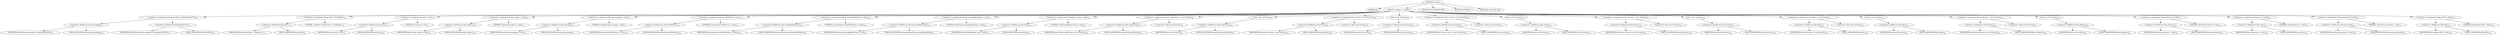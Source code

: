 digraph "&lt;init&gt;" {  
"1317" [label = <(METHOD,&lt;init&gt;)> ]
"1318" [label = <(PARAM,this)> ]
"1319" [label = <(BLOCK,&lt;empty&gt;,&lt;empty&gt;)> ]
"1320" [label = <(&lt;operator&gt;.assignment,String encoding = EmailTask.AUTO)<SUB>110</SUB>> ]
"1321" [label = <(&lt;operator&gt;.fieldAccess,this.encoding)<SUB>110</SUB>> ]
"1322" [label = <(IDENTIFIER,this,String encoding = EmailTask.AUTO)<SUB>110</SUB>> ]
"1323" [label = <(FIELD_IDENTIFIER,encoding,encoding)<SUB>110</SUB>> ]
"1324" [label = <(&lt;operator&gt;.fieldAccess,EmailTask.AUTO)<SUB>110</SUB>> ]
"1325" [label = <(IDENTIFIER,EmailTask,String encoding = EmailTask.AUTO)<SUB>110</SUB>> ]
"1326" [label = <(FIELD_IDENTIFIER,AUTO,AUTO)<SUB>110</SUB>> ]
"1327" [label = <(&lt;operator&gt;.assignment,String host = &quot;localhost&quot;)<SUB>112</SUB>> ]
"1328" [label = <(&lt;operator&gt;.fieldAccess,this.host)<SUB>112</SUB>> ]
"1329" [label = <(IDENTIFIER,this,String host = &quot;localhost&quot;)<SUB>112</SUB>> ]
"1330" [label = <(FIELD_IDENTIFIER,host,host)<SUB>112</SUB>> ]
"1331" [label = <(LITERAL,&quot;localhost&quot;,String host = &quot;localhost&quot;)<SUB>112</SUB>> ]
"1332" [label = <(&lt;operator&gt;.assignment,int port = 25)<SUB>113</SUB>> ]
"1333" [label = <(&lt;operator&gt;.fieldAccess,this.port)<SUB>113</SUB>> ]
"1334" [label = <(IDENTIFIER,this,int port = 25)<SUB>113</SUB>> ]
"1335" [label = <(FIELD_IDENTIFIER,port,port)<SUB>113</SUB>> ]
"1336" [label = <(LITERAL,25,int port = 25)<SUB>113</SUB>> ]
"1337" [label = <(&lt;operator&gt;.assignment,String subject = null)<SUB>115</SUB>> ]
"1338" [label = <(&lt;operator&gt;.fieldAccess,this.subject)<SUB>115</SUB>> ]
"1339" [label = <(IDENTIFIER,this,String subject = null)<SUB>115</SUB>> ]
"1340" [label = <(FIELD_IDENTIFIER,subject,subject)<SUB>115</SUB>> ]
"1341" [label = <(LITERAL,null,String subject = null)<SUB>115</SUB>> ]
"1342" [label = <(&lt;operator&gt;.assignment,Message message = null)<SUB>117</SUB>> ]
"1343" [label = <(&lt;operator&gt;.fieldAccess,this.message)<SUB>117</SUB>> ]
"1344" [label = <(IDENTIFIER,this,Message message = null)<SUB>117</SUB>> ]
"1345" [label = <(FIELD_IDENTIFIER,message,message)<SUB>117</SUB>> ]
"1346" [label = <(LITERAL,null,Message message = null)<SUB>117</SUB>> ]
"1347" [label = <(&lt;operator&gt;.assignment,boolean failOnError = true)<SUB>119</SUB>> ]
"1348" [label = <(&lt;operator&gt;.fieldAccess,this.failOnError)<SUB>119</SUB>> ]
"1349" [label = <(IDENTIFIER,this,boolean failOnError = true)<SUB>119</SUB>> ]
"1350" [label = <(FIELD_IDENTIFIER,failOnError,failOnError)<SUB>119</SUB>> ]
"1351" [label = <(LITERAL,true,boolean failOnError = true)<SUB>119</SUB>> ]
"1352" [label = <(&lt;operator&gt;.assignment,boolean includeFileNames = false)<SUB>120</SUB>> ]
"1353" [label = <(&lt;operator&gt;.fieldAccess,this.includeFileNames)<SUB>120</SUB>> ]
"1354" [label = <(IDENTIFIER,this,boolean includeFileNames = false)<SUB>120</SUB>> ]
"1355" [label = <(FIELD_IDENTIFIER,includeFileNames,includeFileNames)<SUB>120</SUB>> ]
"1356" [label = <(LITERAL,false,boolean includeFileNames = false)<SUB>120</SUB>> ]
"1357" [label = <(&lt;operator&gt;.assignment,String messageMimeType = null)<SUB>121</SUB>> ]
"1358" [label = <(&lt;operator&gt;.fieldAccess,this.messageMimeType)<SUB>121</SUB>> ]
"1359" [label = <(IDENTIFIER,this,String messageMimeType = null)<SUB>121</SUB>> ]
"1360" [label = <(FIELD_IDENTIFIER,messageMimeType,messageMimeType)<SUB>121</SUB>> ]
"1361" [label = <(LITERAL,null,String messageMimeType = null)<SUB>121</SUB>> ]
"1362" [label = <(&lt;operator&gt;.assignment,EmailAddress from = null)<SUB>124</SUB>> ]
"1363" [label = <(&lt;operator&gt;.fieldAccess,this.from)<SUB>124</SUB>> ]
"1364" [label = <(IDENTIFIER,this,EmailAddress from = null)<SUB>124</SUB>> ]
"1365" [label = <(FIELD_IDENTIFIER,from,from)<SUB>124</SUB>> ]
"1366" [label = <(LITERAL,null,EmailAddress from = null)<SUB>124</SUB>> ]
"1367" [label = <(&lt;operator&gt;.assignment,Vector replyToList = new Vector())<SUB>126</SUB>> ]
"1368" [label = <(&lt;operator&gt;.fieldAccess,this.replyToList)<SUB>126</SUB>> ]
"1369" [label = <(IDENTIFIER,this,Vector replyToList = new Vector())<SUB>126</SUB>> ]
"1370" [label = <(FIELD_IDENTIFIER,replyToList,replyToList)<SUB>126</SUB>> ]
"1371" [label = <(&lt;operator&gt;.alloc,new Vector())<SUB>126</SUB>> ]
"1372" [label = <(&lt;init&gt;,new Vector())<SUB>126</SUB>> ]
"1373" [label = <(&lt;operator&gt;.fieldAccess,this.replyToList)<SUB>126</SUB>> ]
"1374" [label = <(IDENTIFIER,this,new Vector())<SUB>126</SUB>> ]
"1375" [label = <(FIELD_IDENTIFIER,replyToList,replyToList)<SUB>126</SUB>> ]
"1376" [label = <(&lt;operator&gt;.assignment,Vector toList = new Vector())<SUB>128</SUB>> ]
"1377" [label = <(&lt;operator&gt;.fieldAccess,this.toList)<SUB>128</SUB>> ]
"1378" [label = <(IDENTIFIER,this,Vector toList = new Vector())<SUB>128</SUB>> ]
"1379" [label = <(FIELD_IDENTIFIER,toList,toList)<SUB>128</SUB>> ]
"1380" [label = <(&lt;operator&gt;.alloc,new Vector())<SUB>128</SUB>> ]
"1381" [label = <(&lt;init&gt;,new Vector())<SUB>128</SUB>> ]
"1382" [label = <(&lt;operator&gt;.fieldAccess,this.toList)<SUB>128</SUB>> ]
"1383" [label = <(IDENTIFIER,this,new Vector())<SUB>128</SUB>> ]
"1384" [label = <(FIELD_IDENTIFIER,toList,toList)<SUB>128</SUB>> ]
"1385" [label = <(&lt;operator&gt;.assignment,Vector ccList = new Vector())<SUB>130</SUB>> ]
"1386" [label = <(&lt;operator&gt;.fieldAccess,this.ccList)<SUB>130</SUB>> ]
"1387" [label = <(IDENTIFIER,this,Vector ccList = new Vector())<SUB>130</SUB>> ]
"1388" [label = <(FIELD_IDENTIFIER,ccList,ccList)<SUB>130</SUB>> ]
"1389" [label = <(&lt;operator&gt;.alloc,new Vector())<SUB>130</SUB>> ]
"1390" [label = <(&lt;init&gt;,new Vector())<SUB>130</SUB>> ]
"1391" [label = <(&lt;operator&gt;.fieldAccess,this.ccList)<SUB>130</SUB>> ]
"1392" [label = <(IDENTIFIER,this,new Vector())<SUB>130</SUB>> ]
"1393" [label = <(FIELD_IDENTIFIER,ccList,ccList)<SUB>130</SUB>> ]
"1394" [label = <(&lt;operator&gt;.assignment,Vector bccList = new Vector())<SUB>132</SUB>> ]
"1395" [label = <(&lt;operator&gt;.fieldAccess,this.bccList)<SUB>132</SUB>> ]
"1396" [label = <(IDENTIFIER,this,Vector bccList = new Vector())<SUB>132</SUB>> ]
"1397" [label = <(FIELD_IDENTIFIER,bccList,bccList)<SUB>132</SUB>> ]
"1398" [label = <(&lt;operator&gt;.alloc,new Vector())<SUB>132</SUB>> ]
"1399" [label = <(&lt;init&gt;,new Vector())<SUB>132</SUB>> ]
"1400" [label = <(&lt;operator&gt;.fieldAccess,this.bccList)<SUB>132</SUB>> ]
"1401" [label = <(IDENTIFIER,this,new Vector())<SUB>132</SUB>> ]
"1402" [label = <(FIELD_IDENTIFIER,bccList,bccList)<SUB>132</SUB>> ]
"1403" [label = <(&lt;operator&gt;.assignment,Vector files = new Vector())<SUB>135</SUB>> ]
"1404" [label = <(&lt;operator&gt;.fieldAccess,this.files)<SUB>135</SUB>> ]
"1405" [label = <(IDENTIFIER,this,Vector files = new Vector())<SUB>135</SUB>> ]
"1406" [label = <(FIELD_IDENTIFIER,files,files)<SUB>135</SUB>> ]
"1407" [label = <(&lt;operator&gt;.alloc,new Vector())<SUB>135</SUB>> ]
"1408" [label = <(&lt;init&gt;,new Vector())<SUB>135</SUB>> ]
"1409" [label = <(&lt;operator&gt;.fieldAccess,this.files)<SUB>135</SUB>> ]
"1410" [label = <(IDENTIFIER,this,new Vector())<SUB>135</SUB>> ]
"1411" [label = <(FIELD_IDENTIFIER,files,files)<SUB>135</SUB>> ]
"1412" [label = <(&lt;operator&gt;.assignment,Vector filesets = new Vector())<SUB>136</SUB>> ]
"1413" [label = <(&lt;operator&gt;.fieldAccess,this.filesets)<SUB>136</SUB>> ]
"1414" [label = <(IDENTIFIER,this,Vector filesets = new Vector())<SUB>136</SUB>> ]
"1415" [label = <(FIELD_IDENTIFIER,filesets,filesets)<SUB>136</SUB>> ]
"1416" [label = <(&lt;operator&gt;.alloc,new Vector())<SUB>136</SUB>> ]
"1417" [label = <(&lt;init&gt;,new Vector())<SUB>136</SUB>> ]
"1418" [label = <(&lt;operator&gt;.fieldAccess,this.filesets)<SUB>136</SUB>> ]
"1419" [label = <(IDENTIFIER,this,new Vector())<SUB>136</SUB>> ]
"1420" [label = <(FIELD_IDENTIFIER,filesets,filesets)<SUB>136</SUB>> ]
"1421" [label = <(&lt;operator&gt;.assignment,String charset = null)<SUB>138</SUB>> ]
"1422" [label = <(&lt;operator&gt;.fieldAccess,this.charset)<SUB>138</SUB>> ]
"1423" [label = <(IDENTIFIER,this,String charset = null)<SUB>138</SUB>> ]
"1424" [label = <(FIELD_IDENTIFIER,charset,charset)<SUB>138</SUB>> ]
"1425" [label = <(LITERAL,null,String charset = null)<SUB>138</SUB>> ]
"1426" [label = <(&lt;operator&gt;.assignment,String user = null)<SUB>140</SUB>> ]
"1427" [label = <(&lt;operator&gt;.fieldAccess,this.user)<SUB>140</SUB>> ]
"1428" [label = <(IDENTIFIER,this,String user = null)<SUB>140</SUB>> ]
"1429" [label = <(FIELD_IDENTIFIER,user,user)<SUB>140</SUB>> ]
"1430" [label = <(LITERAL,null,String user = null)<SUB>140</SUB>> ]
"1431" [label = <(&lt;operator&gt;.assignment,String password = null)<SUB>142</SUB>> ]
"1432" [label = <(&lt;operator&gt;.fieldAccess,this.password)<SUB>142</SUB>> ]
"1433" [label = <(IDENTIFIER,this,String password = null)<SUB>142</SUB>> ]
"1434" [label = <(FIELD_IDENTIFIER,password,password)<SUB>142</SUB>> ]
"1435" [label = <(LITERAL,null,String password = null)<SUB>142</SUB>> ]
"1436" [label = <(&lt;operator&gt;.assignment,boolean SSL = false)<SUB>144</SUB>> ]
"1437" [label = <(&lt;operator&gt;.fieldAccess,this.SSL)<SUB>144</SUB>> ]
"1438" [label = <(IDENTIFIER,this,boolean SSL = false)<SUB>144</SUB>> ]
"1439" [label = <(FIELD_IDENTIFIER,SSL,SSL)<SUB>144</SUB>> ]
"1440" [label = <(LITERAL,false,boolean SSL = false)<SUB>144</SUB>> ]
"1441" [label = <(MODIFIER,CONSTRUCTOR)> ]
"1442" [label = <(MODIFIER,PUBLIC)> ]
"1443" [label = <(METHOD_RETURN,void)> ]
  "1317" -> "1318" 
  "1317" -> "1319" 
  "1317" -> "1441" 
  "1317" -> "1442" 
  "1317" -> "1443" 
  "1319" -> "1320" 
  "1319" -> "1327" 
  "1319" -> "1332" 
  "1319" -> "1337" 
  "1319" -> "1342" 
  "1319" -> "1347" 
  "1319" -> "1352" 
  "1319" -> "1357" 
  "1319" -> "1362" 
  "1319" -> "1367" 
  "1319" -> "1372" 
  "1319" -> "1376" 
  "1319" -> "1381" 
  "1319" -> "1385" 
  "1319" -> "1390" 
  "1319" -> "1394" 
  "1319" -> "1399" 
  "1319" -> "1403" 
  "1319" -> "1408" 
  "1319" -> "1412" 
  "1319" -> "1417" 
  "1319" -> "1421" 
  "1319" -> "1426" 
  "1319" -> "1431" 
  "1319" -> "1436" 
  "1320" -> "1321" 
  "1320" -> "1324" 
  "1321" -> "1322" 
  "1321" -> "1323" 
  "1324" -> "1325" 
  "1324" -> "1326" 
  "1327" -> "1328" 
  "1327" -> "1331" 
  "1328" -> "1329" 
  "1328" -> "1330" 
  "1332" -> "1333" 
  "1332" -> "1336" 
  "1333" -> "1334" 
  "1333" -> "1335" 
  "1337" -> "1338" 
  "1337" -> "1341" 
  "1338" -> "1339" 
  "1338" -> "1340" 
  "1342" -> "1343" 
  "1342" -> "1346" 
  "1343" -> "1344" 
  "1343" -> "1345" 
  "1347" -> "1348" 
  "1347" -> "1351" 
  "1348" -> "1349" 
  "1348" -> "1350" 
  "1352" -> "1353" 
  "1352" -> "1356" 
  "1353" -> "1354" 
  "1353" -> "1355" 
  "1357" -> "1358" 
  "1357" -> "1361" 
  "1358" -> "1359" 
  "1358" -> "1360" 
  "1362" -> "1363" 
  "1362" -> "1366" 
  "1363" -> "1364" 
  "1363" -> "1365" 
  "1367" -> "1368" 
  "1367" -> "1371" 
  "1368" -> "1369" 
  "1368" -> "1370" 
  "1372" -> "1373" 
  "1373" -> "1374" 
  "1373" -> "1375" 
  "1376" -> "1377" 
  "1376" -> "1380" 
  "1377" -> "1378" 
  "1377" -> "1379" 
  "1381" -> "1382" 
  "1382" -> "1383" 
  "1382" -> "1384" 
  "1385" -> "1386" 
  "1385" -> "1389" 
  "1386" -> "1387" 
  "1386" -> "1388" 
  "1390" -> "1391" 
  "1391" -> "1392" 
  "1391" -> "1393" 
  "1394" -> "1395" 
  "1394" -> "1398" 
  "1395" -> "1396" 
  "1395" -> "1397" 
  "1399" -> "1400" 
  "1400" -> "1401" 
  "1400" -> "1402" 
  "1403" -> "1404" 
  "1403" -> "1407" 
  "1404" -> "1405" 
  "1404" -> "1406" 
  "1408" -> "1409" 
  "1409" -> "1410" 
  "1409" -> "1411" 
  "1412" -> "1413" 
  "1412" -> "1416" 
  "1413" -> "1414" 
  "1413" -> "1415" 
  "1417" -> "1418" 
  "1418" -> "1419" 
  "1418" -> "1420" 
  "1421" -> "1422" 
  "1421" -> "1425" 
  "1422" -> "1423" 
  "1422" -> "1424" 
  "1426" -> "1427" 
  "1426" -> "1430" 
  "1427" -> "1428" 
  "1427" -> "1429" 
  "1431" -> "1432" 
  "1431" -> "1435" 
  "1432" -> "1433" 
  "1432" -> "1434" 
  "1436" -> "1437" 
  "1436" -> "1440" 
  "1437" -> "1438" 
  "1437" -> "1439" 
}

